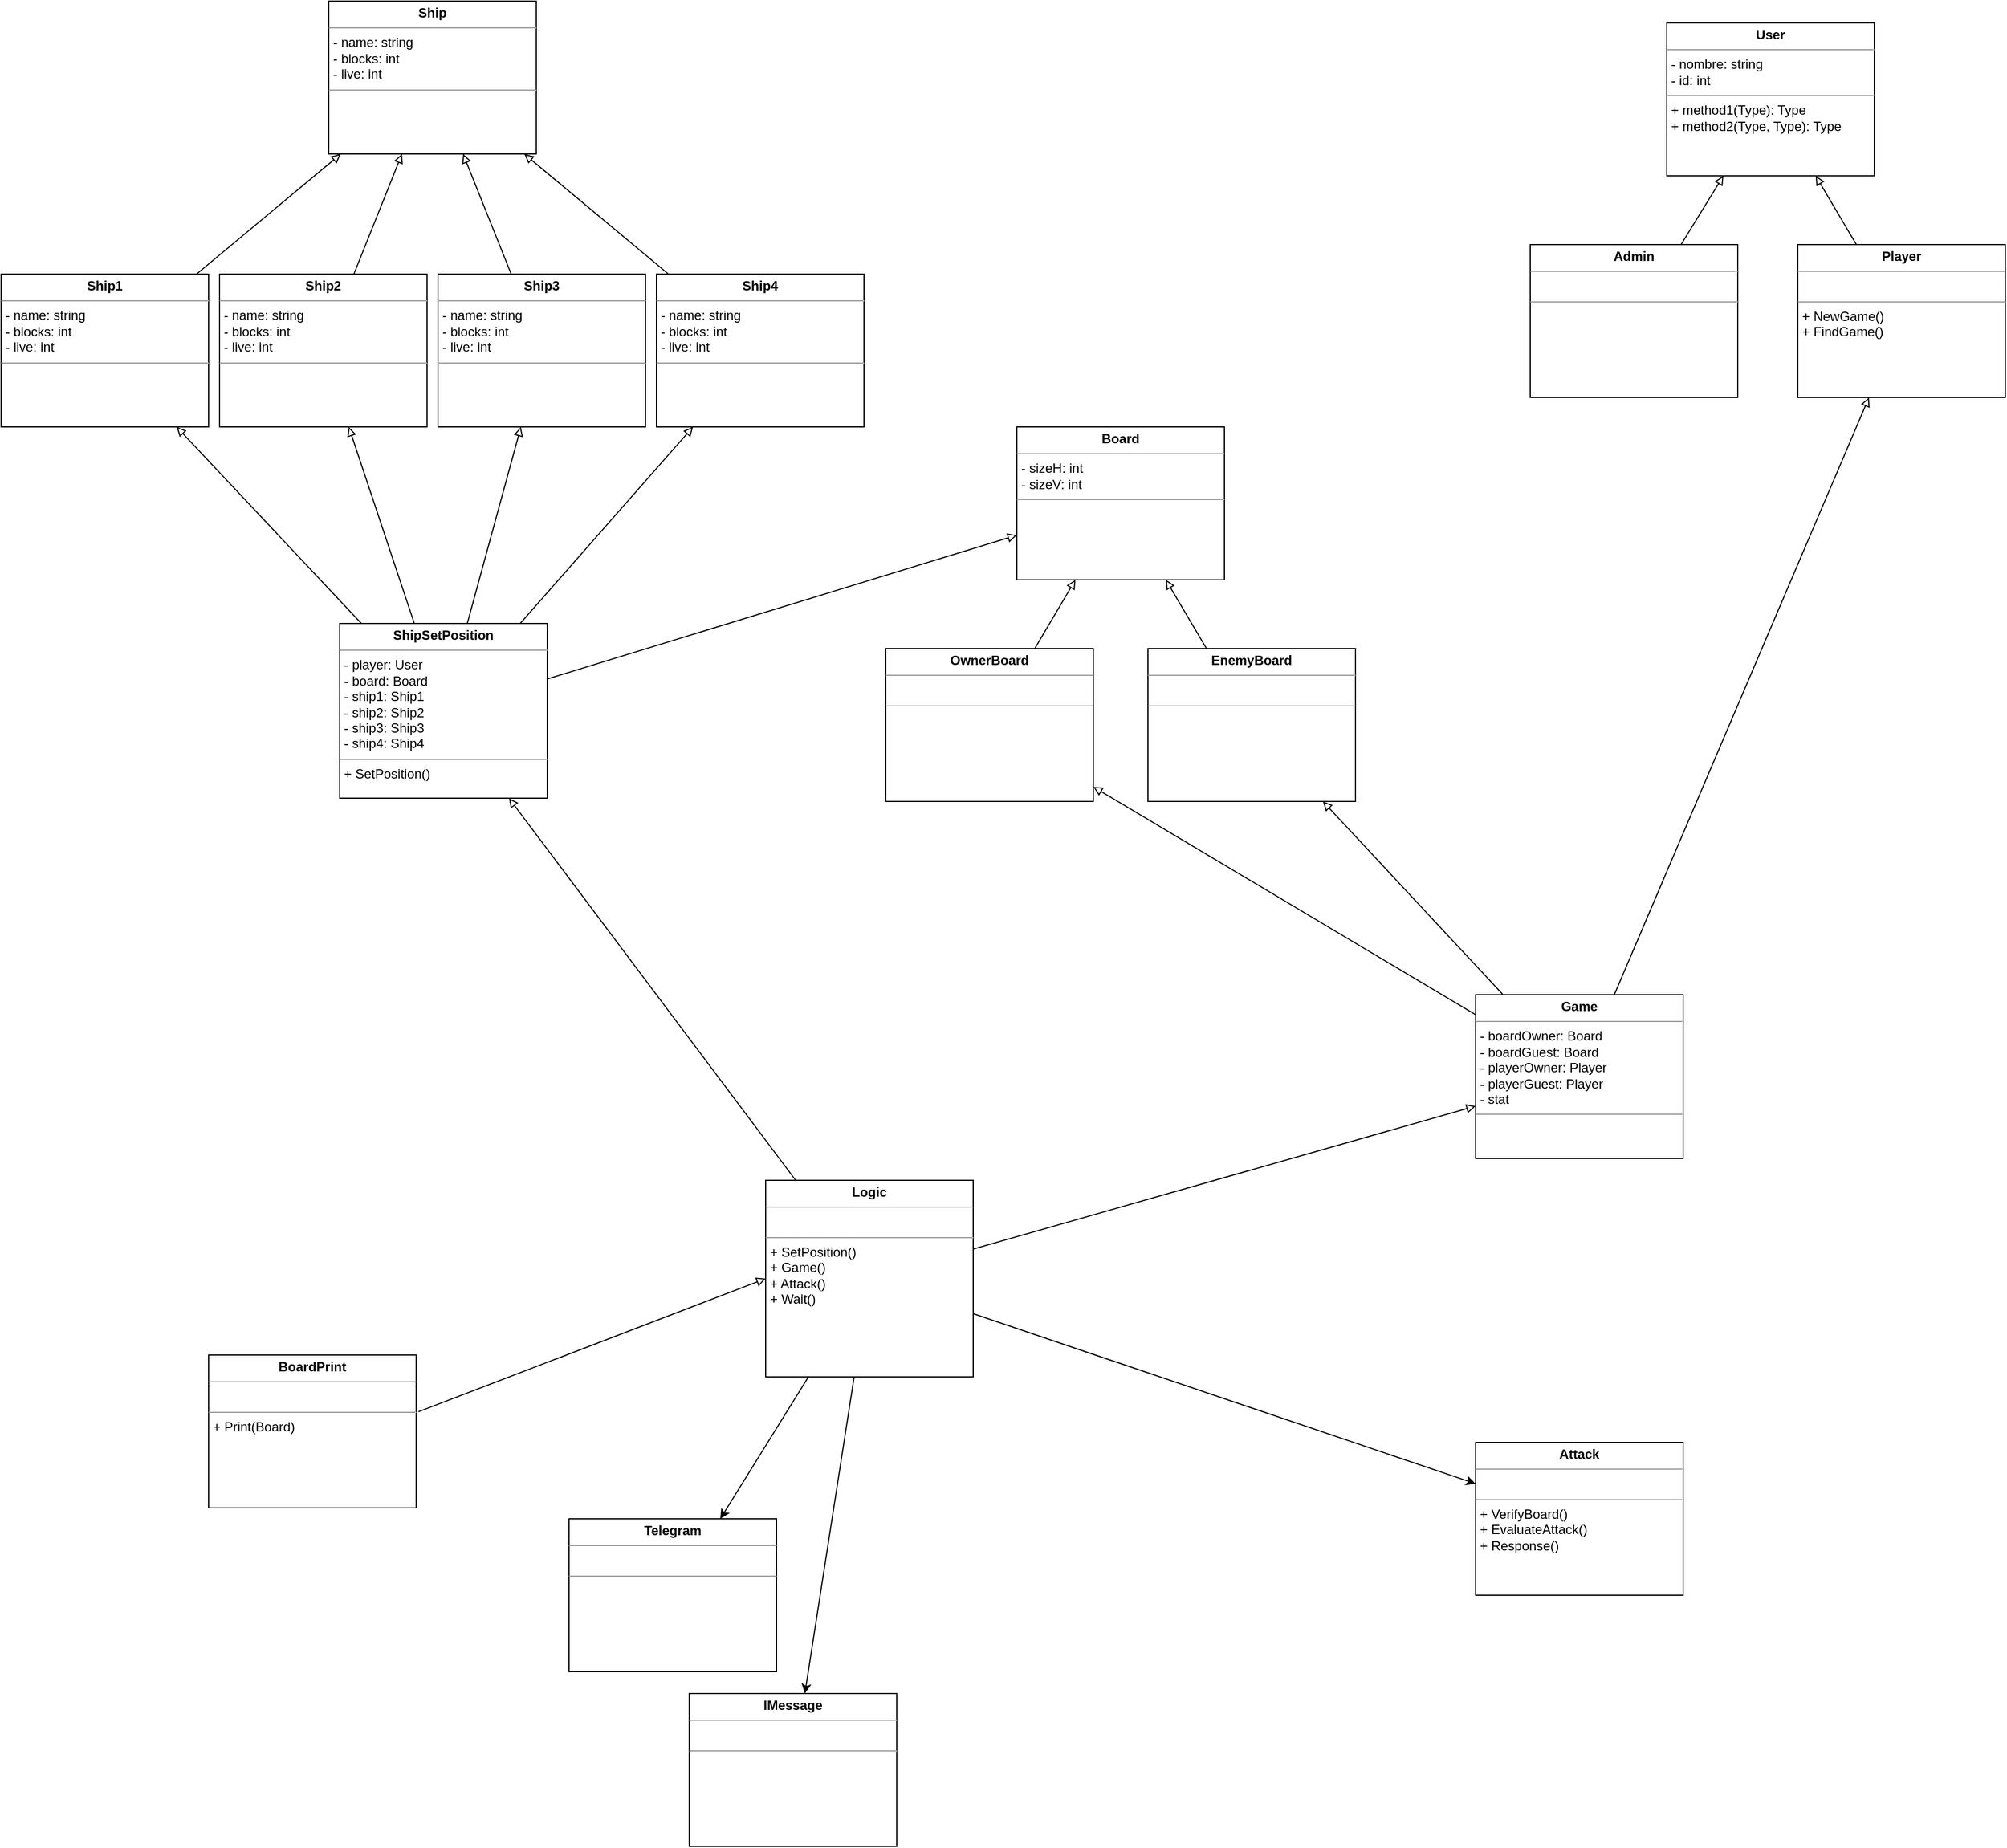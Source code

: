 <mxfile version="18.0.1" type="device"><diagram name="Page-1" id="c4acf3e9-155e-7222-9cf6-157b1a14988f"><mxGraphModel dx="2468" dy="-655" grid="1" gridSize="10" guides="0" tooltips="1" connect="1" arrows="1" fold="1" page="0" pageScale="1" pageWidth="850" pageHeight="1100" background="none" math="0" shadow="0"><root><mxCell id="0"/><mxCell id="1" parent="0"/><mxCell id="5d2195bd80daf111-18" value="&lt;p style=&quot;margin: 0px ; margin-top: 4px ; text-align: center&quot;&gt;&lt;b&gt;User&lt;/b&gt;&lt;/p&gt;&lt;hr size=&quot;1&quot;&gt;&lt;p style=&quot;margin: 0px ; margin-left: 4px&quot;&gt;- nombre: string&lt;br&gt;- id: int&lt;/p&gt;&lt;hr size=&quot;1&quot;&gt;&lt;p style=&quot;margin: 0px ; margin-left: 4px&quot;&gt;+ method1(Type): Type&lt;br&gt;+ method2(Type, Type): Type&lt;/p&gt;" style="verticalAlign=top;align=left;overflow=fill;fontSize=12;fontFamily=Helvetica;html=1;rounded=0;shadow=0;comic=0;labelBackgroundColor=none;strokeWidth=1" parent="1" vertex="1"><mxGeometry x="235" y="1250" width="190" height="140" as="geometry"/></mxCell><mxCell id="w-Vky3n0tNIHlPumxMTk-3" style="rounded=0;orthogonalLoop=1;jettySize=auto;html=1;endArrow=block;endFill=0;" parent="1" source="w-Vky3n0tNIHlPumxMTk-1" target="5d2195bd80daf111-18" edge="1"><mxGeometry relative="1" as="geometry"/></mxCell><mxCell id="w-Vky3n0tNIHlPumxMTk-1" value="&lt;p style=&quot;margin: 0px ; margin-top: 4px ; text-align: center&quot;&gt;&lt;b&gt;Admin&lt;/b&gt;&lt;/p&gt;&lt;hr size=&quot;1&quot;&gt;&lt;p style=&quot;margin: 0px ; margin-left: 4px&quot;&gt;&lt;br&gt;&lt;/p&gt;&lt;hr size=&quot;1&quot;&gt;&lt;p style=&quot;margin: 0px ; margin-left: 4px&quot;&gt;&lt;br&gt;&lt;/p&gt;" style="verticalAlign=top;align=left;overflow=fill;fontSize=12;fontFamily=Helvetica;html=1;rounded=0;shadow=0;comic=0;labelBackgroundColor=none;strokeWidth=1" parent="1" vertex="1"><mxGeometry x="110" y="1453" width="190" height="140" as="geometry"/></mxCell><mxCell id="w-Vky3n0tNIHlPumxMTk-4" style="rounded=0;orthogonalLoop=1;jettySize=auto;html=1;endArrow=block;endFill=0;" parent="1" source="w-Vky3n0tNIHlPumxMTk-2" target="5d2195bd80daf111-18" edge="1"><mxGeometry relative="1" as="geometry"/></mxCell><mxCell id="w-Vky3n0tNIHlPumxMTk-2" value="&lt;p style=&quot;margin: 0px ; margin-top: 4px ; text-align: center&quot;&gt;&lt;b&gt;Player&lt;/b&gt;&lt;/p&gt;&lt;hr size=&quot;1&quot;&gt;&lt;p style=&quot;margin: 0px ; margin-left: 4px&quot;&gt;&lt;br&gt;&lt;/p&gt;&lt;hr size=&quot;1&quot;&gt;&lt;p style=&quot;margin: 0px ; margin-left: 4px&quot;&gt;+ NewGame()&lt;br&gt;+ FindGame()&lt;/p&gt;" style="verticalAlign=top;align=left;overflow=fill;fontSize=12;fontFamily=Helvetica;html=1;rounded=0;shadow=0;comic=0;labelBackgroundColor=none;strokeWidth=1" parent="1" vertex="1"><mxGeometry x="355" y="1453" width="190" height="140" as="geometry"/></mxCell><mxCell id="w-Vky3n0tNIHlPumxMTk-5" value="&lt;p style=&quot;margin: 0px ; margin-top: 4px ; text-align: center&quot;&gt;&lt;b&gt;Board&lt;/b&gt;&lt;/p&gt;&lt;hr size=&quot;1&quot;&gt;&lt;p style=&quot;margin: 0px ; margin-left: 4px&quot;&gt;- sizeH: int&lt;/p&gt;&lt;p style=&quot;margin: 0px ; margin-left: 4px&quot;&gt;- sizeV: int&lt;/p&gt;&lt;hr size=&quot;1&quot;&gt;&lt;p style=&quot;margin: 0px ; margin-left: 4px&quot;&gt;&lt;br&gt;&lt;/p&gt;" style="verticalAlign=top;align=left;overflow=fill;fontSize=12;fontFamily=Helvetica;html=1;rounded=0;shadow=0;comic=0;labelBackgroundColor=none;strokeWidth=1" parent="1" vertex="1"><mxGeometry x="-360" y="1620" width="190" height="140" as="geometry"/></mxCell><mxCell id="w-Vky3n0tNIHlPumxMTk-6" style="rounded=0;orthogonalLoop=1;jettySize=auto;html=1;endArrow=block;endFill=0;" parent="1" source="w-Vky3n0tNIHlPumxMTk-7" target="w-Vky3n0tNIHlPumxMTk-5" edge="1"><mxGeometry relative="1" as="geometry"/></mxCell><mxCell id="w-Vky3n0tNIHlPumxMTk-7" value="&lt;p style=&quot;margin: 0px ; margin-top: 4px ; text-align: center&quot;&gt;&lt;b&gt;OwnerBoard&lt;/b&gt;&lt;/p&gt;&lt;hr size=&quot;1&quot;&gt;&lt;p style=&quot;margin: 0px ; margin-left: 4px&quot;&gt;&lt;br&gt;&lt;/p&gt;&lt;hr size=&quot;1&quot;&gt;&lt;p style=&quot;margin: 0px ; margin-left: 4px&quot;&gt;&lt;br&gt;&lt;/p&gt;" style="verticalAlign=top;align=left;overflow=fill;fontSize=12;fontFamily=Helvetica;html=1;rounded=0;shadow=0;comic=0;labelBackgroundColor=none;strokeWidth=1" parent="1" vertex="1"><mxGeometry x="-480" y="1823" width="190" height="140" as="geometry"/></mxCell><mxCell id="w-Vky3n0tNIHlPumxMTk-8" style="rounded=0;orthogonalLoop=1;jettySize=auto;html=1;endArrow=block;endFill=0;" parent="1" source="w-Vky3n0tNIHlPumxMTk-9" target="w-Vky3n0tNIHlPumxMTk-5" edge="1"><mxGeometry relative="1" as="geometry"/></mxCell><mxCell id="w-Vky3n0tNIHlPumxMTk-9" value="&lt;p style=&quot;margin: 0px ; margin-top: 4px ; text-align: center&quot;&gt;&lt;b&gt;EnemyBoard&lt;/b&gt;&lt;/p&gt;&lt;hr size=&quot;1&quot;&gt;&lt;p style=&quot;margin: 0px ; margin-left: 4px&quot;&gt;&lt;br&gt;&lt;/p&gt;&lt;hr size=&quot;1&quot;&gt;&lt;p style=&quot;margin: 0px ; margin-left: 4px&quot;&gt;&lt;br&gt;&lt;/p&gt;" style="verticalAlign=top;align=left;overflow=fill;fontSize=12;fontFamily=Helvetica;html=1;rounded=0;shadow=0;comic=0;labelBackgroundColor=none;strokeWidth=1" parent="1" vertex="1"><mxGeometry x="-240" y="1823" width="190" height="140" as="geometry"/></mxCell><mxCell id="w-Vky3n0tNIHlPumxMTk-10" value="&lt;p style=&quot;margin: 0px ; margin-top: 4px ; text-align: center&quot;&gt;&lt;b&gt;Ship&lt;/b&gt;&lt;/p&gt;&lt;hr size=&quot;1&quot;&gt;&lt;p style=&quot;margin: 0px ; margin-left: 4px&quot;&gt;- name: string&lt;/p&gt;&lt;p style=&quot;margin: 0px ; margin-left: 4px&quot;&gt;- blocks: int&lt;/p&gt;&lt;p style=&quot;margin: 0px ; margin-left: 4px&quot;&gt;- live: int&lt;/p&gt;&lt;hr size=&quot;1&quot;&gt;&lt;p style=&quot;margin: 0px ; margin-left: 4px&quot;&gt;&lt;br&gt;&lt;/p&gt;" style="verticalAlign=top;align=left;overflow=fill;fontSize=12;fontFamily=Helvetica;html=1;rounded=0;shadow=0;comic=0;labelBackgroundColor=none;strokeWidth=1" parent="1" vertex="1"><mxGeometry x="-990" y="1230" width="190" height="140" as="geometry"/></mxCell><mxCell id="XxbIE4E-ZRv_lZ-lYbm2-3" style="rounded=0;orthogonalLoop=1;jettySize=auto;html=1;endArrow=block;endFill=0;" parent="1" source="w-Vky3n0tNIHlPumxMTk-11" target="w-Vky3n0tNIHlPumxMTk-2" edge="1"><mxGeometry relative="1" as="geometry"/></mxCell><mxCell id="XxbIE4E-ZRv_lZ-lYbm2-5" style="rounded=0;orthogonalLoop=1;jettySize=auto;html=1;endArrow=block;endFill=0;" parent="1" source="w-Vky3n0tNIHlPumxMTk-11" target="w-Vky3n0tNIHlPumxMTk-9" edge="1"><mxGeometry relative="1" as="geometry"/></mxCell><mxCell id="XxbIE4E-ZRv_lZ-lYbm2-6" style="rounded=0;orthogonalLoop=1;jettySize=auto;html=1;endArrow=block;endFill=0;" parent="1" source="w-Vky3n0tNIHlPumxMTk-11" target="w-Vky3n0tNIHlPumxMTk-7" edge="1"><mxGeometry relative="1" as="geometry"/></mxCell><mxCell id="w-Vky3n0tNIHlPumxMTk-11" value="&lt;p style=&quot;margin: 0px ; margin-top: 4px ; text-align: center&quot;&gt;&lt;b&gt;Game&lt;/b&gt;&lt;/p&gt;&lt;hr size=&quot;1&quot;&gt;&lt;p style=&quot;margin: 0px ; margin-left: 4px&quot;&gt;- boardOwner: Board&lt;br&gt;- boardGuest: Board&lt;/p&gt;&lt;p style=&quot;margin: 0px ; margin-left: 4px&quot;&gt;- playerOwner: Player&lt;/p&gt;&lt;p style=&quot;margin: 0px ; margin-left: 4px&quot;&gt;- playerGuest: Player&lt;/p&gt;&lt;p style=&quot;margin: 0px ; margin-left: 4px&quot;&gt;- stat&lt;/p&gt;&lt;hr size=&quot;1&quot;&gt;&lt;p style=&quot;margin: 0px ; margin-left: 4px&quot;&gt;&lt;br&gt;&lt;/p&gt;" style="verticalAlign=top;align=left;overflow=fill;fontSize=12;fontFamily=Helvetica;html=1;rounded=0;shadow=0;comic=0;labelBackgroundColor=none;strokeWidth=1" parent="1" vertex="1"><mxGeometry x="60" y="2140" width="190" height="150" as="geometry"/></mxCell><mxCell id="wRxOvBlhjGOeDe8X8La8-1" value="&lt;p style=&quot;margin: 0px ; margin-top: 4px ; text-align: center&quot;&gt;&lt;b&gt;BoardPrint&lt;/b&gt;&lt;/p&gt;&lt;hr size=&quot;1&quot;&gt;&lt;p style=&quot;margin: 0px ; margin-left: 4px&quot;&gt;&lt;br&gt;&lt;/p&gt;&lt;hr size=&quot;1&quot;&gt;&lt;p style=&quot;margin: 0px ; margin-left: 4px&quot;&gt;+ Print(Board)&lt;/p&gt;" style="verticalAlign=top;align=left;overflow=fill;fontSize=12;fontFamily=Helvetica;html=1;rounded=0;shadow=0;comic=0;labelBackgroundColor=none;strokeWidth=1" parent="1" vertex="1"><mxGeometry x="-1100" y="2470" width="190" height="140" as="geometry"/></mxCell><mxCell id="XxbIE4E-ZRv_lZ-lYbm2-8" style="rounded=0;orthogonalLoop=1;jettySize=auto;html=1;endArrow=block;endFill=0;" parent="1" source="wRxOvBlhjGOeDe8X8La8-2" target="w-Vky3n0tNIHlPumxMTk-5" edge="1"><mxGeometry relative="1" as="geometry"/></mxCell><mxCell id="XxbIE4E-ZRv_lZ-lYbm2-28" style="rounded=0;orthogonalLoop=1;jettySize=auto;html=1;endArrow=block;endFill=0;" parent="1" source="wRxOvBlhjGOeDe8X8La8-2" target="XxbIE4E-ZRv_lZ-lYbm2-12" edge="1"><mxGeometry relative="1" as="geometry"/></mxCell><mxCell id="XxbIE4E-ZRv_lZ-lYbm2-29" style="rounded=0;orthogonalLoop=1;jettySize=auto;html=1;endArrow=block;endFill=0;" parent="1" source="wRxOvBlhjGOeDe8X8La8-2" target="XxbIE4E-ZRv_lZ-lYbm2-13" edge="1"><mxGeometry relative="1" as="geometry"/></mxCell><mxCell id="XxbIE4E-ZRv_lZ-lYbm2-34" style="rounded=0;orthogonalLoop=1;jettySize=auto;html=1;endArrow=block;endFill=0;" parent="1" source="wRxOvBlhjGOeDe8X8La8-2" target="XxbIE4E-ZRv_lZ-lYbm2-15" edge="1"><mxGeometry relative="1" as="geometry"/></mxCell><mxCell id="XxbIE4E-ZRv_lZ-lYbm2-35" style="rounded=0;orthogonalLoop=1;jettySize=auto;html=1;endArrow=block;endFill=0;" parent="1" source="wRxOvBlhjGOeDe8X8La8-2" target="XxbIE4E-ZRv_lZ-lYbm2-16" edge="1"><mxGeometry relative="1" as="geometry"/></mxCell><mxCell id="wRxOvBlhjGOeDe8X8La8-2" value="&lt;p style=&quot;margin: 0px ; margin-top: 4px ; text-align: center&quot;&gt;&lt;b&gt;ShipSetPosition&lt;/b&gt;&lt;/p&gt;&lt;hr size=&quot;1&quot;&gt;&lt;p style=&quot;margin: 0px ; margin-left: 4px&quot;&gt;- player: User&lt;/p&gt;&lt;p style=&quot;margin: 0px ; margin-left: 4px&quot;&gt;- board: Board&lt;/p&gt;&lt;p style=&quot;margin: 0px ; margin-left: 4px&quot;&gt;- ship1: Ship1&lt;/p&gt;&lt;p style=&quot;margin: 0px ; margin-left: 4px&quot;&gt;- ship2: Ship2&lt;/p&gt;&lt;p style=&quot;margin: 0px ; margin-left: 4px&quot;&gt;- ship3: Ship3&lt;/p&gt;&lt;p style=&quot;margin: 0px ; margin-left: 4px&quot;&gt;- ship4: Ship4&lt;/p&gt;&lt;hr size=&quot;1&quot;&gt;&lt;p style=&quot;margin: 0px ; margin-left: 4px&quot;&gt;+ SetPosition()&lt;/p&gt;" style="verticalAlign=top;align=left;overflow=fill;fontSize=12;fontFamily=Helvetica;html=1;rounded=0;shadow=0;comic=0;labelBackgroundColor=none;strokeWidth=1" parent="1" vertex="1"><mxGeometry x="-980" y="1800" width="190" height="160" as="geometry"/></mxCell><mxCell id="XxbIE4E-ZRv_lZ-lYbm2-1" value="&lt;p style=&quot;margin: 0px ; margin-top: 4px ; text-align: center&quot;&gt;&lt;b&gt;Attack&lt;/b&gt;&lt;/p&gt;&lt;hr size=&quot;1&quot;&gt;&lt;p style=&quot;margin: 0px ; margin-left: 4px&quot;&gt;&lt;br&gt;&lt;/p&gt;&lt;hr size=&quot;1&quot;&gt;&lt;p style=&quot;margin: 0px ; margin-left: 4px&quot;&gt;+ VerifyBoard()&lt;/p&gt;&lt;p style=&quot;margin: 0px ; margin-left: 4px&quot;&gt;+ EvaluateAttack()&lt;/p&gt;&lt;p style=&quot;margin: 0px ; margin-left: 4px&quot;&gt;+ Response()&amp;nbsp;&lt;/p&gt;" style="verticalAlign=top;align=left;overflow=fill;fontSize=12;fontFamily=Helvetica;html=1;rounded=0;shadow=0;comic=0;labelBackgroundColor=none;strokeWidth=1" parent="1" vertex="1"><mxGeometry x="60" y="2550" width="190" height="140" as="geometry"/></mxCell><mxCell id="XxbIE4E-ZRv_lZ-lYbm2-32" style="rounded=0;orthogonalLoop=1;jettySize=auto;html=1;endArrow=block;endFill=0;" parent="1" source="XxbIE4E-ZRv_lZ-lYbm2-12" target="w-Vky3n0tNIHlPumxMTk-10" edge="1"><mxGeometry relative="1" as="geometry"/></mxCell><mxCell id="XxbIE4E-ZRv_lZ-lYbm2-12" value="&lt;p style=&quot;margin: 0px ; margin-top: 4px ; text-align: center&quot;&gt;&lt;b&gt;Ship1&lt;/b&gt;&lt;/p&gt;&lt;hr size=&quot;1&quot;&gt;&lt;p style=&quot;margin: 0px ; margin-left: 4px&quot;&gt;- name: string&lt;/p&gt;&lt;p style=&quot;margin: 0px ; margin-left: 4px&quot;&gt;- blocks: int&lt;/p&gt;&lt;p style=&quot;margin: 0px ; margin-left: 4px&quot;&gt;- live: int&lt;/p&gt;&lt;hr size=&quot;1&quot;&gt;&lt;p style=&quot;margin: 0px ; margin-left: 4px&quot;&gt;&lt;br&gt;&lt;/p&gt;" style="verticalAlign=top;align=left;overflow=fill;fontSize=12;fontFamily=Helvetica;html=1;rounded=0;shadow=0;comic=0;labelBackgroundColor=none;strokeWidth=1" parent="1" vertex="1"><mxGeometry x="-1290" y="1480" width="190" height="140" as="geometry"/></mxCell><mxCell id="XxbIE4E-ZRv_lZ-lYbm2-20" style="rounded=0;orthogonalLoop=1;jettySize=auto;html=1;endArrow=block;endFill=0;" parent="1" source="XxbIE4E-ZRv_lZ-lYbm2-13" target="w-Vky3n0tNIHlPumxMTk-10" edge="1"><mxGeometry relative="1" as="geometry"/></mxCell><mxCell id="XxbIE4E-ZRv_lZ-lYbm2-19" style="rounded=0;orthogonalLoop=1;jettySize=auto;html=1;startArrow=none;endArrow=block;endFill=0;" parent="1" source="XxbIE4E-ZRv_lZ-lYbm2-15" target="w-Vky3n0tNIHlPumxMTk-10" edge="1"><mxGeometry relative="1" as="geometry"/></mxCell><mxCell id="XxbIE4E-ZRv_lZ-lYbm2-33" style="rounded=0;orthogonalLoop=1;jettySize=auto;html=1;endArrow=block;endFill=0;" parent="1" source="XxbIE4E-ZRv_lZ-lYbm2-16" target="w-Vky3n0tNIHlPumxMTk-10" edge="1"><mxGeometry relative="1" as="geometry"/></mxCell><mxCell id="XxbIE4E-ZRv_lZ-lYbm2-16" value="&lt;p style=&quot;margin: 0px ; margin-top: 4px ; text-align: center&quot;&gt;&lt;b&gt;Ship4&lt;/b&gt;&lt;/p&gt;&lt;hr size=&quot;1&quot;&gt;&lt;p style=&quot;margin: 0px ; margin-left: 4px&quot;&gt;- name: string&lt;/p&gt;&lt;p style=&quot;margin: 0px ; margin-left: 4px&quot;&gt;- blocks: int&lt;/p&gt;&lt;p style=&quot;margin: 0px ; margin-left: 4px&quot;&gt;- live: int&lt;/p&gt;&lt;hr size=&quot;1&quot;&gt;&lt;p style=&quot;margin: 0px ; margin-left: 4px&quot;&gt;&lt;br&gt;&lt;/p&gt;" style="verticalAlign=top;align=left;overflow=fill;fontSize=12;fontFamily=Helvetica;html=1;rounded=0;shadow=0;comic=0;labelBackgroundColor=none;strokeWidth=1" parent="1" vertex="1"><mxGeometry x="-690" y="1480" width="190" height="140" as="geometry"/></mxCell><mxCell id="XxbIE4E-ZRv_lZ-lYbm2-24" style="rounded=0;orthogonalLoop=1;jettySize=auto;html=1;" parent="1" source="XxbIE4E-ZRv_lZ-lYbm2-23" target="XxbIE4E-ZRv_lZ-lYbm2-1" edge="1"><mxGeometry relative="1" as="geometry"/></mxCell><mxCell id="XxbIE4E-ZRv_lZ-lYbm2-25" style="rounded=0;orthogonalLoop=1;jettySize=auto;html=1;endArrow=block;endFill=0;" parent="1" source="XxbIE4E-ZRv_lZ-lYbm2-23" target="w-Vky3n0tNIHlPumxMTk-11" edge="1"><mxGeometry relative="1" as="geometry"/></mxCell><mxCell id="XxbIE4E-ZRv_lZ-lYbm2-26" style="rounded=0;orthogonalLoop=1;jettySize=auto;html=1;endArrow=block;endFill=0;" parent="1" source="XxbIE4E-ZRv_lZ-lYbm2-23" target="wRxOvBlhjGOeDe8X8La8-2" edge="1"><mxGeometry relative="1" as="geometry"/></mxCell><mxCell id="XxbIE4E-ZRv_lZ-lYbm2-38" style="rounded=0;orthogonalLoop=1;jettySize=auto;html=1;" parent="1" source="XxbIE4E-ZRv_lZ-lYbm2-23" target="XxbIE4E-ZRv_lZ-lYbm2-36" edge="1"><mxGeometry relative="1" as="geometry"/></mxCell><mxCell id="XxbIE4E-ZRv_lZ-lYbm2-40" style="rounded=0;orthogonalLoop=1;jettySize=auto;html=1;" parent="1" source="XxbIE4E-ZRv_lZ-lYbm2-23" target="XxbIE4E-ZRv_lZ-lYbm2-39" edge="1"><mxGeometry relative="1" as="geometry"/></mxCell><mxCell id="XxbIE4E-ZRv_lZ-lYbm2-23" value="&lt;p style=&quot;margin: 0px ; margin-top: 4px ; text-align: center&quot;&gt;&lt;b&gt;Logic&lt;/b&gt;&lt;/p&gt;&lt;hr size=&quot;1&quot;&gt;&lt;p style=&quot;margin: 0px ; margin-left: 4px&quot;&gt;&lt;br&gt;&lt;/p&gt;&lt;hr size=&quot;1&quot;&gt;&lt;p style=&quot;margin: 0px ; margin-left: 4px&quot;&gt;+ SetPosition()&lt;/p&gt;&lt;p style=&quot;margin: 0px ; margin-left: 4px&quot;&gt;+ Game()&lt;/p&gt;&lt;p style=&quot;margin: 0px ; margin-left: 4px&quot;&gt;+ Attack()&lt;/p&gt;&lt;p style=&quot;margin: 0px ; margin-left: 4px&quot;&gt;+ Wait()&lt;/p&gt;" style="verticalAlign=top;align=left;overflow=fill;fontSize=12;fontFamily=Helvetica;html=1;rounded=0;shadow=0;comic=0;labelBackgroundColor=none;strokeWidth=1" parent="1" vertex="1"><mxGeometry x="-590" y="2310" width="190" height="180" as="geometry"/></mxCell><mxCell id="XxbIE4E-ZRv_lZ-lYbm2-15" value="&lt;p style=&quot;margin: 0px ; margin-top: 4px ; text-align: center&quot;&gt;&lt;b&gt;Ship3&lt;/b&gt;&lt;/p&gt;&lt;hr size=&quot;1&quot;&gt;&lt;p style=&quot;margin: 0px ; margin-left: 4px&quot;&gt;- name: string&lt;/p&gt;&lt;p style=&quot;margin: 0px ; margin-left: 4px&quot;&gt;- blocks: int&lt;/p&gt;&lt;p style=&quot;margin: 0px ; margin-left: 4px&quot;&gt;- live: int&lt;/p&gt;&lt;hr size=&quot;1&quot;&gt;&lt;p style=&quot;margin: 0px ; margin-left: 4px&quot;&gt;&lt;br&gt;&lt;/p&gt;" style="verticalAlign=top;align=left;overflow=fill;fontSize=12;fontFamily=Helvetica;html=1;rounded=0;shadow=0;comic=0;labelBackgroundColor=none;strokeWidth=1" parent="1" vertex="1"><mxGeometry x="-890" y="1480" width="190" height="140" as="geometry"/></mxCell><mxCell id="XxbIE4E-ZRv_lZ-lYbm2-13" value="&lt;p style=&quot;margin: 0px ; margin-top: 4px ; text-align: center&quot;&gt;&lt;b&gt;Ship2&lt;/b&gt;&lt;/p&gt;&lt;hr size=&quot;1&quot;&gt;&lt;p style=&quot;margin: 0px ; margin-left: 4px&quot;&gt;- name: string&lt;/p&gt;&lt;p style=&quot;margin: 0px ; margin-left: 4px&quot;&gt;- blocks: int&lt;/p&gt;&lt;p style=&quot;margin: 0px ; margin-left: 4px&quot;&gt;- live: int&lt;/p&gt;&lt;hr size=&quot;1&quot;&gt;&lt;p style=&quot;margin: 0px ; margin-left: 4px&quot;&gt;&lt;br&gt;&lt;/p&gt;" style="verticalAlign=top;align=left;overflow=fill;fontSize=12;fontFamily=Helvetica;html=1;rounded=0;shadow=0;comic=0;labelBackgroundColor=none;strokeWidth=1" parent="1" vertex="1"><mxGeometry x="-1090" y="1480" width="190" height="140" as="geometry"/></mxCell><mxCell id="XxbIE4E-ZRv_lZ-lYbm2-36" value="&lt;p style=&quot;margin: 0px ; margin-top: 4px ; text-align: center&quot;&gt;&lt;b&gt;Telegram&lt;/b&gt;&lt;/p&gt;&lt;hr size=&quot;1&quot;&gt;&lt;p style=&quot;margin: 0px ; margin-left: 4px&quot;&gt;&lt;br&gt;&lt;/p&gt;&lt;hr size=&quot;1&quot;&gt;&lt;p style=&quot;margin: 0px ; margin-left: 4px&quot;&gt;&lt;br&gt;&lt;/p&gt;" style="verticalAlign=top;align=left;overflow=fill;fontSize=12;fontFamily=Helvetica;html=1;rounded=0;shadow=0;comic=0;labelBackgroundColor=none;strokeWidth=1" parent="1" vertex="1"><mxGeometry x="-770" y="2620" width="190" height="140" as="geometry"/></mxCell><mxCell id="XxbIE4E-ZRv_lZ-lYbm2-39" value="&lt;p style=&quot;margin: 0px ; margin-top: 4px ; text-align: center&quot;&gt;&lt;b&gt;IMessage&lt;/b&gt;&lt;/p&gt;&lt;hr size=&quot;1&quot;&gt;&lt;p style=&quot;margin: 0px ; margin-left: 4px&quot;&gt;&lt;br&gt;&lt;/p&gt;&lt;hr size=&quot;1&quot;&gt;&lt;p style=&quot;margin: 0px ; margin-left: 4px&quot;&gt;&lt;br&gt;&lt;/p&gt;" style="verticalAlign=top;align=left;overflow=fill;fontSize=12;fontFamily=Helvetica;html=1;rounded=0;shadow=0;comic=0;labelBackgroundColor=none;strokeWidth=1" parent="1" vertex="1"><mxGeometry x="-660" y="2780" width="190" height="140" as="geometry"/></mxCell><mxCell id="mhgAMnjaLXIOnTH41Ukp-1" value="" style="endArrow=block;html=1;rounded=0;exitX=1.011;exitY=0.371;exitDx=0;exitDy=0;exitPerimeter=0;entryX=0;entryY=0.5;entryDx=0;entryDy=0;endFill=0;" edge="1" parent="1" source="wRxOvBlhjGOeDe8X8La8-1" target="XxbIE4E-ZRv_lZ-lYbm2-23"><mxGeometry width="50" height="50" relative="1" as="geometry"><mxPoint x="-750" y="2560" as="sourcePoint"/><mxPoint x="-700" y="2510" as="targetPoint"/></mxGeometry></mxCell></root></mxGraphModel></diagram></mxfile>